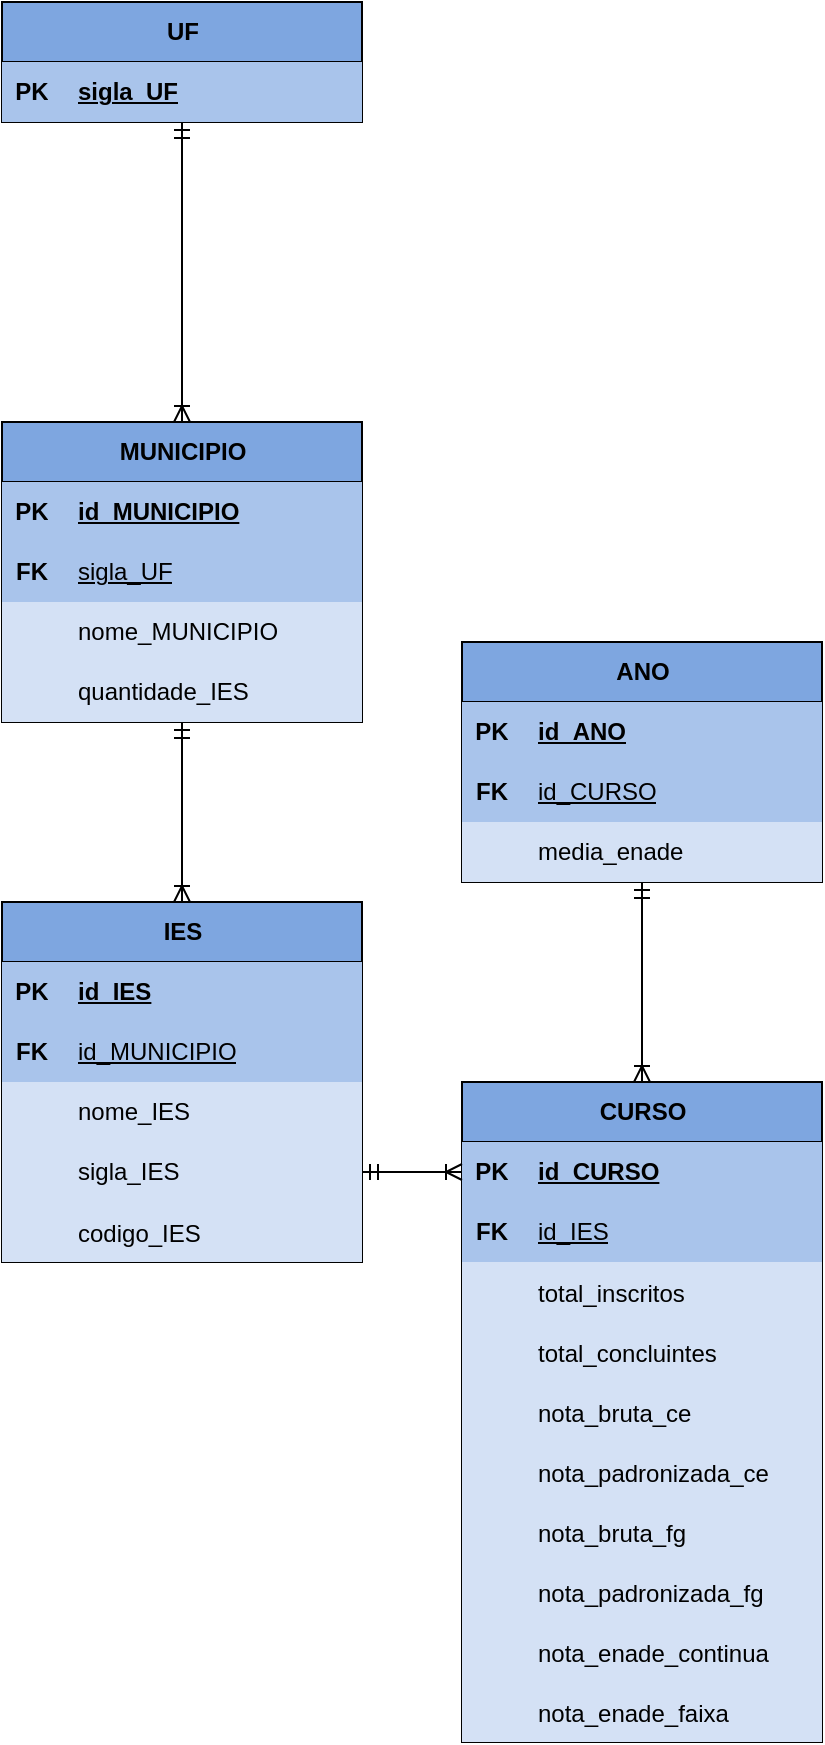 <mxfile version="26.2.10">
  <diagram name="Page-1" id="yk5Jdl7THJBFAHRKWnVU">
    <mxGraphModel dx="1667" dy="1864" grid="1" gridSize="10" guides="1" tooltips="1" connect="1" arrows="1" fold="1" page="1" pageScale="1" pageWidth="850" pageHeight="1100" math="0" shadow="0">
      <root>
        <mxCell id="0" />
        <mxCell id="1" parent="0" />
        <mxCell id="OqA7PKF12Nes_VgWglZE-1" value="IES" style="shape=table;startSize=30;container=1;collapsible=1;childLayout=tableLayout;fixedRows=1;rowLines=0;fontStyle=1;align=center;resizeLast=1;html=1;fillColor=#7EA6E0;" parent="1" vertex="1">
          <mxGeometry x="320" y="400" width="180" height="180" as="geometry" />
        </mxCell>
        <mxCell id="OqA7PKF12Nes_VgWglZE-2" value="" style="shape=tableRow;horizontal=0;startSize=0;swimlaneHead=0;swimlaneBody=0;fillColor=none;collapsible=0;dropTarget=0;points=[[0,0.5],[1,0.5]];portConstraint=eastwest;top=0;left=0;right=0;bottom=1;" parent="OqA7PKF12Nes_VgWglZE-1" vertex="1">
          <mxGeometry y="30" width="180" height="30" as="geometry" />
        </mxCell>
        <mxCell id="OqA7PKF12Nes_VgWglZE-3" value="PK" style="shape=partialRectangle;connectable=0;fillColor=#A9C4EB;top=0;left=0;bottom=0;right=0;fontStyle=1;overflow=hidden;whiteSpace=wrap;html=1;" parent="OqA7PKF12Nes_VgWglZE-2" vertex="1">
          <mxGeometry width="30" height="30" as="geometry">
            <mxRectangle width="30" height="30" as="alternateBounds" />
          </mxGeometry>
        </mxCell>
        <mxCell id="OqA7PKF12Nes_VgWglZE-4" value="id_IES" style="shape=partialRectangle;connectable=0;fillColor=#A9C4EB;top=0;left=0;bottom=0;right=0;align=left;spacingLeft=6;fontStyle=5;overflow=hidden;whiteSpace=wrap;html=1;" parent="OqA7PKF12Nes_VgWglZE-2" vertex="1">
          <mxGeometry x="30" width="150" height="30" as="geometry">
            <mxRectangle width="150" height="30" as="alternateBounds" />
          </mxGeometry>
        </mxCell>
        <mxCell id="iJt-SOKbsyKcpbMUrwAf-49" value="" style="shape=tableRow;horizontal=0;startSize=0;swimlaneHead=0;swimlaneBody=0;fillColor=none;collapsible=0;dropTarget=0;points=[[0,0.5],[1,0.5]];portConstraint=eastwest;top=0;left=0;right=0;bottom=0;" parent="OqA7PKF12Nes_VgWglZE-1" vertex="1">
          <mxGeometry y="60" width="180" height="30" as="geometry" />
        </mxCell>
        <mxCell id="iJt-SOKbsyKcpbMUrwAf-50" value="&lt;b&gt;FK&lt;/b&gt;" style="shape=partialRectangle;connectable=0;fillColor=#A9C4EB;top=0;left=0;bottom=0;right=0;fontStyle=0;overflow=hidden;whiteSpace=wrap;html=1;" parent="iJt-SOKbsyKcpbMUrwAf-49" vertex="1">
          <mxGeometry width="30" height="30" as="geometry">
            <mxRectangle width="30" height="30" as="alternateBounds" />
          </mxGeometry>
        </mxCell>
        <mxCell id="iJt-SOKbsyKcpbMUrwAf-51" value="&lt;u&gt;id_MUNICIPIO&lt;/u&gt;" style="shape=partialRectangle;connectable=0;fillColor=#A9C4EB;top=0;left=0;bottom=0;right=0;align=left;spacingLeft=6;fontStyle=0;overflow=hidden;whiteSpace=wrap;html=1;" parent="iJt-SOKbsyKcpbMUrwAf-49" vertex="1">
          <mxGeometry x="30" width="150" height="30" as="geometry">
            <mxRectangle width="150" height="30" as="alternateBounds" />
          </mxGeometry>
        </mxCell>
        <mxCell id="OqA7PKF12Nes_VgWglZE-5" value="" style="shape=tableRow;horizontal=0;startSize=0;swimlaneHead=0;swimlaneBody=0;fillColor=#D4E1F5;collapsible=0;dropTarget=0;points=[[0,0.5],[1,0.5]];portConstraint=eastwest;top=0;left=0;right=0;bottom=0;" parent="OqA7PKF12Nes_VgWglZE-1" vertex="1">
          <mxGeometry y="90" width="180" height="30" as="geometry" />
        </mxCell>
        <mxCell id="OqA7PKF12Nes_VgWglZE-6" value="" style="shape=partialRectangle;connectable=0;fillColor=#D4E1F5;top=0;left=0;bottom=0;right=0;editable=1;overflow=hidden;whiteSpace=wrap;html=1;" parent="OqA7PKF12Nes_VgWglZE-5" vertex="1">
          <mxGeometry width="30" height="30" as="geometry">
            <mxRectangle width="30" height="30" as="alternateBounds" />
          </mxGeometry>
        </mxCell>
        <mxCell id="OqA7PKF12Nes_VgWglZE-7" value="nome_IES" style="shape=partialRectangle;connectable=0;fillColor=#D4E1F5;top=0;left=0;bottom=0;right=0;align=left;spacingLeft=6;overflow=hidden;whiteSpace=wrap;html=1;" parent="OqA7PKF12Nes_VgWglZE-5" vertex="1">
          <mxGeometry x="30" width="150" height="30" as="geometry">
            <mxRectangle width="150" height="30" as="alternateBounds" />
          </mxGeometry>
        </mxCell>
        <mxCell id="OqA7PKF12Nes_VgWglZE-8" value="" style="shape=tableRow;horizontal=0;startSize=0;swimlaneHead=0;swimlaneBody=0;fillColor=#D4E1F5;collapsible=0;dropTarget=0;points=[[0,0.5],[1,0.5]];portConstraint=eastwest;top=0;left=0;right=0;bottom=0;" parent="OqA7PKF12Nes_VgWglZE-1" vertex="1">
          <mxGeometry y="120" width="180" height="30" as="geometry" />
        </mxCell>
        <mxCell id="OqA7PKF12Nes_VgWglZE-9" value="" style="shape=partialRectangle;connectable=0;fillColor=#D4E1F5;top=0;left=0;bottom=0;right=0;editable=1;overflow=hidden;whiteSpace=wrap;html=1;" parent="OqA7PKF12Nes_VgWglZE-8" vertex="1">
          <mxGeometry width="30" height="30" as="geometry">
            <mxRectangle width="30" height="30" as="alternateBounds" />
          </mxGeometry>
        </mxCell>
        <mxCell id="OqA7PKF12Nes_VgWglZE-10" value="sigla_IES" style="shape=partialRectangle;connectable=0;fillColor=#D4E1F5;top=0;left=0;bottom=0;right=0;align=left;spacingLeft=6;overflow=hidden;whiteSpace=wrap;html=1;" parent="OqA7PKF12Nes_VgWglZE-8" vertex="1">
          <mxGeometry x="30" width="150" height="30" as="geometry">
            <mxRectangle width="150" height="30" as="alternateBounds" />
          </mxGeometry>
        </mxCell>
        <mxCell id="OqA7PKF12Nes_VgWglZE-128" value="" style="shape=tableRow;horizontal=0;startSize=0;swimlaneHead=0;swimlaneBody=0;fillColor=#D4E1F5;collapsible=0;dropTarget=0;points=[[0,0.5],[1,0.5]];portConstraint=eastwest;top=0;left=0;right=0;bottom=0;" parent="OqA7PKF12Nes_VgWglZE-1" vertex="1">
          <mxGeometry y="150" width="180" height="30" as="geometry" />
        </mxCell>
        <mxCell id="OqA7PKF12Nes_VgWglZE-129" value="" style="shape=partialRectangle;connectable=0;fillColor=#D4E1F5;top=0;left=0;bottom=0;right=0;editable=1;overflow=hidden;" parent="OqA7PKF12Nes_VgWglZE-128" vertex="1">
          <mxGeometry width="30" height="30" as="geometry">
            <mxRectangle width="30" height="30" as="alternateBounds" />
          </mxGeometry>
        </mxCell>
        <mxCell id="OqA7PKF12Nes_VgWglZE-130" value="codigo_IES" style="shape=partialRectangle;connectable=0;fillColor=#D4E1F5;top=0;left=0;bottom=0;right=0;align=left;spacingLeft=6;overflow=hidden;" parent="OqA7PKF12Nes_VgWglZE-128" vertex="1">
          <mxGeometry x="30" width="150" height="30" as="geometry">
            <mxRectangle width="150" height="30" as="alternateBounds" />
          </mxGeometry>
        </mxCell>
        <mxCell id="OqA7PKF12Nes_VgWglZE-27" value="UF" style="shape=table;startSize=30;container=1;collapsible=1;childLayout=tableLayout;fixedRows=1;rowLines=0;fontStyle=1;align=center;resizeLast=1;html=1;fillColor=#7EA6E0;" parent="1" vertex="1">
          <mxGeometry x="320" y="-50" width="180" height="60" as="geometry" />
        </mxCell>
        <mxCell id="OqA7PKF12Nes_VgWglZE-28" value="" style="shape=tableRow;horizontal=0;startSize=0;swimlaneHead=0;swimlaneBody=0;fillColor=none;collapsible=0;dropTarget=0;points=[[0,0.5],[1,0.5]];portConstraint=eastwest;top=0;left=0;right=0;bottom=1;" parent="OqA7PKF12Nes_VgWglZE-27" vertex="1">
          <mxGeometry y="30" width="180" height="30" as="geometry" />
        </mxCell>
        <mxCell id="OqA7PKF12Nes_VgWglZE-29" value="PK" style="shape=partialRectangle;connectable=0;fillColor=#A9C4EB;top=0;left=0;bottom=0;right=0;fontStyle=1;overflow=hidden;whiteSpace=wrap;html=1;" parent="OqA7PKF12Nes_VgWglZE-28" vertex="1">
          <mxGeometry width="30" height="30" as="geometry">
            <mxRectangle width="30" height="30" as="alternateBounds" />
          </mxGeometry>
        </mxCell>
        <mxCell id="OqA7PKF12Nes_VgWglZE-30" value="sigla_UF" style="shape=partialRectangle;connectable=0;fillColor=#A9C4EB;top=0;left=0;bottom=0;right=0;align=left;spacingLeft=6;fontStyle=5;overflow=hidden;whiteSpace=wrap;html=1;" parent="OqA7PKF12Nes_VgWglZE-28" vertex="1">
          <mxGeometry x="30" width="150" height="30" as="geometry">
            <mxRectangle width="150" height="30" as="alternateBounds" />
          </mxGeometry>
        </mxCell>
        <mxCell id="OqA7PKF12Nes_VgWglZE-40" value="CURSO" style="shape=table;startSize=30;container=1;collapsible=1;childLayout=tableLayout;fixedRows=1;rowLines=0;fontStyle=1;align=center;resizeLast=1;html=1;fillColor=#7EA6E0;" parent="1" vertex="1">
          <mxGeometry x="550" y="490" width="180" height="330" as="geometry" />
        </mxCell>
        <mxCell id="OqA7PKF12Nes_VgWglZE-41" value="" style="shape=tableRow;horizontal=0;startSize=0;swimlaneHead=0;swimlaneBody=0;fillColor=none;collapsible=0;dropTarget=0;points=[[0,0.5],[1,0.5]];portConstraint=eastwest;top=0;left=0;right=0;bottom=1;" parent="OqA7PKF12Nes_VgWglZE-40" vertex="1">
          <mxGeometry y="30" width="180" height="30" as="geometry" />
        </mxCell>
        <mxCell id="OqA7PKF12Nes_VgWglZE-42" value="PK" style="shape=partialRectangle;connectable=0;fillColor=#A9C4EB;top=0;left=0;bottom=0;right=0;fontStyle=1;overflow=hidden;whiteSpace=wrap;html=1;" parent="OqA7PKF12Nes_VgWglZE-41" vertex="1">
          <mxGeometry width="30" height="30" as="geometry">
            <mxRectangle width="30" height="30" as="alternateBounds" />
          </mxGeometry>
        </mxCell>
        <mxCell id="OqA7PKF12Nes_VgWglZE-43" value="id_CURSO" style="shape=partialRectangle;connectable=0;fillColor=#A9C4EB;top=0;left=0;bottom=0;right=0;align=left;spacingLeft=6;fontStyle=5;overflow=hidden;whiteSpace=wrap;html=1;" parent="OqA7PKF12Nes_VgWglZE-41" vertex="1">
          <mxGeometry x="30" width="150" height="30" as="geometry">
            <mxRectangle width="150" height="30" as="alternateBounds" />
          </mxGeometry>
        </mxCell>
        <mxCell id="iJt-SOKbsyKcpbMUrwAf-46" value="" style="shape=tableRow;horizontal=0;startSize=0;swimlaneHead=0;swimlaneBody=0;fillColor=none;collapsible=0;dropTarget=0;points=[[0,0.5],[1,0.5]];portConstraint=eastwest;top=0;left=0;right=0;bottom=0;" parent="OqA7PKF12Nes_VgWglZE-40" vertex="1">
          <mxGeometry y="60" width="180" height="30" as="geometry" />
        </mxCell>
        <mxCell id="iJt-SOKbsyKcpbMUrwAf-47" value="&lt;b&gt;FK&lt;/b&gt;" style="shape=partialRectangle;connectable=0;fillColor=#A9C4EB;top=0;left=0;bottom=0;right=0;fontStyle=0;overflow=hidden;whiteSpace=wrap;html=1;" parent="iJt-SOKbsyKcpbMUrwAf-46" vertex="1">
          <mxGeometry width="30" height="30" as="geometry">
            <mxRectangle width="30" height="30" as="alternateBounds" />
          </mxGeometry>
        </mxCell>
        <mxCell id="iJt-SOKbsyKcpbMUrwAf-48" value="&lt;u&gt;id_IES&lt;/u&gt;" style="shape=partialRectangle;connectable=0;fillColor=#A9C4EB;top=0;left=0;bottom=0;right=0;align=left;spacingLeft=6;fontStyle=0;overflow=hidden;whiteSpace=wrap;html=1;" parent="iJt-SOKbsyKcpbMUrwAf-46" vertex="1">
          <mxGeometry x="30" width="150" height="30" as="geometry">
            <mxRectangle width="150" height="30" as="alternateBounds" />
          </mxGeometry>
        </mxCell>
        <mxCell id="nEW3LdHrpw657mmEwk_A-1" value="" style="shape=tableRow;horizontal=0;startSize=0;swimlaneHead=0;swimlaneBody=0;fillColor=none;collapsible=0;dropTarget=0;points=[[0,0.5],[1,0.5]];portConstraint=eastwest;top=0;left=0;right=0;bottom=0;" vertex="1" parent="OqA7PKF12Nes_VgWglZE-40">
          <mxGeometry y="90" width="180" height="30" as="geometry" />
        </mxCell>
        <mxCell id="nEW3LdHrpw657mmEwk_A-2" value="" style="shape=partialRectangle;connectable=0;fillColor=#D4E1F5;top=0;left=0;bottom=0;right=0;editable=1;overflow=hidden;" vertex="1" parent="nEW3LdHrpw657mmEwk_A-1">
          <mxGeometry width="30" height="30" as="geometry">
            <mxRectangle width="30" height="30" as="alternateBounds" />
          </mxGeometry>
        </mxCell>
        <mxCell id="nEW3LdHrpw657mmEwk_A-3" value="total_inscritos" style="shape=partialRectangle;connectable=0;fillColor=#D4E1F5;top=0;left=0;bottom=0;right=0;align=left;spacingLeft=6;overflow=hidden;" vertex="1" parent="nEW3LdHrpw657mmEwk_A-1">
          <mxGeometry x="30" width="150" height="30" as="geometry">
            <mxRectangle width="150" height="30" as="alternateBounds" />
          </mxGeometry>
        </mxCell>
        <mxCell id="nEW3LdHrpw657mmEwk_A-4" value="" style="shape=tableRow;horizontal=0;startSize=0;swimlaneHead=0;swimlaneBody=0;fillColor=none;collapsible=0;dropTarget=0;points=[[0,0.5],[1,0.5]];portConstraint=eastwest;top=0;left=0;right=0;bottom=0;" vertex="1" parent="OqA7PKF12Nes_VgWglZE-40">
          <mxGeometry y="120" width="180" height="30" as="geometry" />
        </mxCell>
        <mxCell id="nEW3LdHrpw657mmEwk_A-5" value="" style="shape=partialRectangle;connectable=0;fillColor=#D4E1F5;top=0;left=0;bottom=0;right=0;editable=1;overflow=hidden;" vertex="1" parent="nEW3LdHrpw657mmEwk_A-4">
          <mxGeometry width="30" height="30" as="geometry">
            <mxRectangle width="30" height="30" as="alternateBounds" />
          </mxGeometry>
        </mxCell>
        <mxCell id="nEW3LdHrpw657mmEwk_A-6" value="total_concluintes" style="shape=partialRectangle;connectable=0;fillColor=#D4E1F5;top=0;left=0;bottom=0;right=0;align=left;spacingLeft=6;overflow=hidden;" vertex="1" parent="nEW3LdHrpw657mmEwk_A-4">
          <mxGeometry x="30" width="150" height="30" as="geometry">
            <mxRectangle width="150" height="30" as="alternateBounds" />
          </mxGeometry>
        </mxCell>
        <mxCell id="nEW3LdHrpw657mmEwk_A-7" value="" style="shape=tableRow;horizontal=0;startSize=0;swimlaneHead=0;swimlaneBody=0;fillColor=none;collapsible=0;dropTarget=0;points=[[0,0.5],[1,0.5]];portConstraint=eastwest;top=0;left=0;right=0;bottom=0;" vertex="1" parent="OqA7PKF12Nes_VgWglZE-40">
          <mxGeometry y="150" width="180" height="30" as="geometry" />
        </mxCell>
        <mxCell id="nEW3LdHrpw657mmEwk_A-8" value="" style="shape=partialRectangle;connectable=0;fillColor=#D4E1F5;top=0;left=0;bottom=0;right=0;editable=1;overflow=hidden;" vertex="1" parent="nEW3LdHrpw657mmEwk_A-7">
          <mxGeometry width="30" height="30" as="geometry">
            <mxRectangle width="30" height="30" as="alternateBounds" />
          </mxGeometry>
        </mxCell>
        <mxCell id="nEW3LdHrpw657mmEwk_A-9" value="nota_bruta_ce" style="shape=partialRectangle;connectable=0;fillColor=#D4E1F5;top=0;left=0;bottom=0;right=0;align=left;spacingLeft=6;overflow=hidden;" vertex="1" parent="nEW3LdHrpw657mmEwk_A-7">
          <mxGeometry x="30" width="150" height="30" as="geometry">
            <mxRectangle width="150" height="30" as="alternateBounds" />
          </mxGeometry>
        </mxCell>
        <mxCell id="nEW3LdHrpw657mmEwk_A-10" value="" style="shape=tableRow;horizontal=0;startSize=0;swimlaneHead=0;swimlaneBody=0;fillColor=none;collapsible=0;dropTarget=0;points=[[0,0.5],[1,0.5]];portConstraint=eastwest;top=0;left=0;right=0;bottom=0;" vertex="1" parent="OqA7PKF12Nes_VgWglZE-40">
          <mxGeometry y="180" width="180" height="30" as="geometry" />
        </mxCell>
        <mxCell id="nEW3LdHrpw657mmEwk_A-11" value="" style="shape=partialRectangle;connectable=0;fillColor=#D4E1F5;top=0;left=0;bottom=0;right=0;editable=1;overflow=hidden;" vertex="1" parent="nEW3LdHrpw657mmEwk_A-10">
          <mxGeometry width="30" height="30" as="geometry">
            <mxRectangle width="30" height="30" as="alternateBounds" />
          </mxGeometry>
        </mxCell>
        <mxCell id="nEW3LdHrpw657mmEwk_A-12" value="nota_padronizada_ce" style="shape=partialRectangle;connectable=0;fillColor=#D4E1F5;top=0;left=0;bottom=0;right=0;align=left;spacingLeft=6;overflow=hidden;" vertex="1" parent="nEW3LdHrpw657mmEwk_A-10">
          <mxGeometry x="30" width="150" height="30" as="geometry">
            <mxRectangle width="150" height="30" as="alternateBounds" />
          </mxGeometry>
        </mxCell>
        <mxCell id="nEW3LdHrpw657mmEwk_A-13" value="" style="shape=tableRow;horizontal=0;startSize=0;swimlaneHead=0;swimlaneBody=0;fillColor=none;collapsible=0;dropTarget=0;points=[[0,0.5],[1,0.5]];portConstraint=eastwest;top=0;left=0;right=0;bottom=0;" vertex="1" parent="OqA7PKF12Nes_VgWglZE-40">
          <mxGeometry y="210" width="180" height="30" as="geometry" />
        </mxCell>
        <mxCell id="nEW3LdHrpw657mmEwk_A-14" value="" style="shape=partialRectangle;connectable=0;fillColor=#D4E1F5;top=0;left=0;bottom=0;right=0;editable=1;overflow=hidden;" vertex="1" parent="nEW3LdHrpw657mmEwk_A-13">
          <mxGeometry width="30" height="30" as="geometry">
            <mxRectangle width="30" height="30" as="alternateBounds" />
          </mxGeometry>
        </mxCell>
        <mxCell id="nEW3LdHrpw657mmEwk_A-15" value="nota_bruta_fg" style="shape=partialRectangle;connectable=0;fillColor=#D4E1F5;top=0;left=0;bottom=0;right=0;align=left;spacingLeft=6;overflow=hidden;" vertex="1" parent="nEW3LdHrpw657mmEwk_A-13">
          <mxGeometry x="30" width="150" height="30" as="geometry">
            <mxRectangle width="150" height="30" as="alternateBounds" />
          </mxGeometry>
        </mxCell>
        <mxCell id="nEW3LdHrpw657mmEwk_A-16" value="" style="shape=tableRow;horizontal=0;startSize=0;swimlaneHead=0;swimlaneBody=0;fillColor=none;collapsible=0;dropTarget=0;points=[[0,0.5],[1,0.5]];portConstraint=eastwest;top=0;left=0;right=0;bottom=0;" vertex="1" parent="OqA7PKF12Nes_VgWglZE-40">
          <mxGeometry y="240" width="180" height="30" as="geometry" />
        </mxCell>
        <mxCell id="nEW3LdHrpw657mmEwk_A-17" value="" style="shape=partialRectangle;connectable=0;fillColor=#D4E1F5;top=0;left=0;bottom=0;right=0;editable=1;overflow=hidden;" vertex="1" parent="nEW3LdHrpw657mmEwk_A-16">
          <mxGeometry width="30" height="30" as="geometry">
            <mxRectangle width="30" height="30" as="alternateBounds" />
          </mxGeometry>
        </mxCell>
        <mxCell id="nEW3LdHrpw657mmEwk_A-18" value="nota_padronizada_fg" style="shape=partialRectangle;connectable=0;fillColor=#D4E1F5;top=0;left=0;bottom=0;right=0;align=left;spacingLeft=6;overflow=hidden;" vertex="1" parent="nEW3LdHrpw657mmEwk_A-16">
          <mxGeometry x="30" width="150" height="30" as="geometry">
            <mxRectangle width="150" height="30" as="alternateBounds" />
          </mxGeometry>
        </mxCell>
        <mxCell id="nEW3LdHrpw657mmEwk_A-19" value="" style="shape=tableRow;horizontal=0;startSize=0;swimlaneHead=0;swimlaneBody=0;fillColor=none;collapsible=0;dropTarget=0;points=[[0,0.5],[1,0.5]];portConstraint=eastwest;top=0;left=0;right=0;bottom=0;" vertex="1" parent="OqA7PKF12Nes_VgWglZE-40">
          <mxGeometry y="270" width="180" height="30" as="geometry" />
        </mxCell>
        <mxCell id="nEW3LdHrpw657mmEwk_A-20" value="" style="shape=partialRectangle;connectable=0;fillColor=#D4E1F5;top=0;left=0;bottom=0;right=0;editable=1;overflow=hidden;" vertex="1" parent="nEW3LdHrpw657mmEwk_A-19">
          <mxGeometry width="30" height="30" as="geometry">
            <mxRectangle width="30" height="30" as="alternateBounds" />
          </mxGeometry>
        </mxCell>
        <mxCell id="nEW3LdHrpw657mmEwk_A-21" value="nota_enade_continua" style="shape=partialRectangle;connectable=0;fillColor=#D4E1F5;top=0;left=0;bottom=0;right=0;align=left;spacingLeft=6;overflow=hidden;" vertex="1" parent="nEW3LdHrpw657mmEwk_A-19">
          <mxGeometry x="30" width="150" height="30" as="geometry">
            <mxRectangle width="150" height="30" as="alternateBounds" />
          </mxGeometry>
        </mxCell>
        <mxCell id="nEW3LdHrpw657mmEwk_A-22" value="" style="shape=tableRow;horizontal=0;startSize=0;swimlaneHead=0;swimlaneBody=0;fillColor=none;collapsible=0;dropTarget=0;points=[[0,0.5],[1,0.5]];portConstraint=eastwest;top=0;left=0;right=0;bottom=0;" vertex="1" parent="OqA7PKF12Nes_VgWglZE-40">
          <mxGeometry y="300" width="180" height="30" as="geometry" />
        </mxCell>
        <mxCell id="nEW3LdHrpw657mmEwk_A-23" value="" style="shape=partialRectangle;connectable=0;fillColor=#D4E1F5;top=0;left=0;bottom=0;right=0;editable=1;overflow=hidden;" vertex="1" parent="nEW3LdHrpw657mmEwk_A-22">
          <mxGeometry width="30" height="30" as="geometry">
            <mxRectangle width="30" height="30" as="alternateBounds" />
          </mxGeometry>
        </mxCell>
        <mxCell id="nEW3LdHrpw657mmEwk_A-24" value="nota_enade_faixa" style="shape=partialRectangle;connectable=0;fillColor=#D4E1F5;top=0;left=0;bottom=0;right=0;align=left;spacingLeft=6;overflow=hidden;" vertex="1" parent="nEW3LdHrpw657mmEwk_A-22">
          <mxGeometry x="30" width="150" height="30" as="geometry">
            <mxRectangle width="150" height="30" as="alternateBounds" />
          </mxGeometry>
        </mxCell>
        <mxCell id="iJt-SOKbsyKcpbMUrwAf-4" value="ANO" style="shape=table;startSize=30;container=1;collapsible=1;childLayout=tableLayout;fixedRows=1;rowLines=0;fontStyle=1;align=center;resizeLast=1;html=1;fillColor=#7EA6E0;" parent="1" vertex="1">
          <mxGeometry x="550" y="270" width="180" height="120" as="geometry" />
        </mxCell>
        <mxCell id="iJt-SOKbsyKcpbMUrwAf-5" value="" style="shape=tableRow;horizontal=0;startSize=0;swimlaneHead=0;swimlaneBody=0;fillColor=none;collapsible=0;dropTarget=0;points=[[0,0.5],[1,0.5]];portConstraint=eastwest;top=0;left=0;right=0;bottom=1;" parent="iJt-SOKbsyKcpbMUrwAf-4" vertex="1">
          <mxGeometry y="30" width="180" height="30" as="geometry" />
        </mxCell>
        <mxCell id="iJt-SOKbsyKcpbMUrwAf-6" value="PK" style="shape=partialRectangle;connectable=0;fillColor=#A9C4EB;top=0;left=0;bottom=0;right=0;fontStyle=1;overflow=hidden;whiteSpace=wrap;html=1;" parent="iJt-SOKbsyKcpbMUrwAf-5" vertex="1">
          <mxGeometry width="30" height="30" as="geometry">
            <mxRectangle width="30" height="30" as="alternateBounds" />
          </mxGeometry>
        </mxCell>
        <mxCell id="iJt-SOKbsyKcpbMUrwAf-7" value="id_ANO" style="shape=partialRectangle;connectable=0;fillColor=#A9C4EB;top=0;left=0;bottom=0;right=0;align=left;spacingLeft=6;fontStyle=5;overflow=hidden;whiteSpace=wrap;html=1;" parent="iJt-SOKbsyKcpbMUrwAf-5" vertex="1">
          <mxGeometry x="30" width="150" height="30" as="geometry">
            <mxRectangle width="150" height="30" as="alternateBounds" />
          </mxGeometry>
        </mxCell>
        <mxCell id="iJt-SOKbsyKcpbMUrwAf-43" value="" style="shape=tableRow;horizontal=0;startSize=0;swimlaneHead=0;swimlaneBody=0;fillColor=#A9C4EB;collapsible=0;dropTarget=0;points=[[0,0.5],[1,0.5]];portConstraint=eastwest;top=0;left=0;right=0;bottom=0;" parent="iJt-SOKbsyKcpbMUrwAf-4" vertex="1">
          <mxGeometry y="60" width="180" height="30" as="geometry" />
        </mxCell>
        <mxCell id="iJt-SOKbsyKcpbMUrwAf-44" value="&lt;b&gt;FK&lt;/b&gt;" style="shape=partialRectangle;connectable=0;fillColor=none;top=0;left=0;bottom=0;right=0;fontStyle=0;overflow=hidden;whiteSpace=wrap;html=1;" parent="iJt-SOKbsyKcpbMUrwAf-43" vertex="1">
          <mxGeometry width="30" height="30" as="geometry">
            <mxRectangle width="30" height="30" as="alternateBounds" />
          </mxGeometry>
        </mxCell>
        <mxCell id="iJt-SOKbsyKcpbMUrwAf-45" value="&lt;u&gt;id_CURSO&lt;/u&gt;" style="shape=partialRectangle;connectable=0;fillColor=none;top=0;left=0;bottom=0;right=0;align=left;spacingLeft=6;fontStyle=0;overflow=hidden;whiteSpace=wrap;html=1;" parent="iJt-SOKbsyKcpbMUrwAf-43" vertex="1">
          <mxGeometry x="30" width="150" height="30" as="geometry">
            <mxRectangle width="150" height="30" as="alternateBounds" />
          </mxGeometry>
        </mxCell>
        <mxCell id="iJt-SOKbsyKcpbMUrwAf-8" value="" style="shape=tableRow;horizontal=0;startSize=0;swimlaneHead=0;swimlaneBody=0;fillColor=none;collapsible=0;dropTarget=0;points=[[0,0.5],[1,0.5]];portConstraint=eastwest;top=0;left=0;right=0;bottom=0;" parent="iJt-SOKbsyKcpbMUrwAf-4" vertex="1">
          <mxGeometry y="90" width="180" height="30" as="geometry" />
        </mxCell>
        <mxCell id="iJt-SOKbsyKcpbMUrwAf-9" value="" style="shape=partialRectangle;connectable=0;fillColor=#D4E1F5;top=0;left=0;bottom=0;right=0;editable=1;overflow=hidden;whiteSpace=wrap;html=1;" parent="iJt-SOKbsyKcpbMUrwAf-8" vertex="1">
          <mxGeometry width="30" height="30" as="geometry">
            <mxRectangle width="30" height="30" as="alternateBounds" />
          </mxGeometry>
        </mxCell>
        <mxCell id="iJt-SOKbsyKcpbMUrwAf-10" value="media_enade" style="shape=partialRectangle;connectable=0;fillColor=#D4E1F5;top=0;left=0;bottom=0;right=0;align=left;spacingLeft=6;overflow=hidden;whiteSpace=wrap;html=1;" parent="iJt-SOKbsyKcpbMUrwAf-8" vertex="1">
          <mxGeometry x="30" width="150" height="30" as="geometry">
            <mxRectangle width="150" height="30" as="alternateBounds" />
          </mxGeometry>
        </mxCell>
        <mxCell id="iJt-SOKbsyKcpbMUrwAf-20" value="MUNICIPIO" style="shape=table;startSize=30;container=1;collapsible=1;childLayout=tableLayout;fixedRows=1;rowLines=0;fontStyle=1;align=center;resizeLast=1;html=1;fillColor=#7EA6E0;strokeColor=#000000;" parent="1" vertex="1">
          <mxGeometry x="320" y="160" width="180" height="150" as="geometry" />
        </mxCell>
        <mxCell id="iJt-SOKbsyKcpbMUrwAf-21" value="" style="shape=tableRow;horizontal=0;startSize=0;swimlaneHead=0;swimlaneBody=0;fillColor=none;collapsible=0;dropTarget=0;points=[[0,0.5],[1,0.5]];portConstraint=eastwest;top=0;left=0;right=0;bottom=1;" parent="iJt-SOKbsyKcpbMUrwAf-20" vertex="1">
          <mxGeometry y="30" width="180" height="30" as="geometry" />
        </mxCell>
        <mxCell id="iJt-SOKbsyKcpbMUrwAf-22" value="PK" style="shape=partialRectangle;connectable=0;fillColor=#A9C4EB;top=0;left=0;bottom=0;right=0;fontStyle=1;overflow=hidden;whiteSpace=wrap;html=1;" parent="iJt-SOKbsyKcpbMUrwAf-21" vertex="1">
          <mxGeometry width="30" height="30" as="geometry">
            <mxRectangle width="30" height="30" as="alternateBounds" />
          </mxGeometry>
        </mxCell>
        <mxCell id="iJt-SOKbsyKcpbMUrwAf-23" value="id_MUNICIPIO" style="shape=partialRectangle;connectable=0;fillColor=#A9C4EB;top=0;left=0;bottom=0;right=0;align=left;spacingLeft=6;fontStyle=5;overflow=hidden;whiteSpace=wrap;html=1;" parent="iJt-SOKbsyKcpbMUrwAf-21" vertex="1">
          <mxGeometry x="30" width="150" height="30" as="geometry">
            <mxRectangle width="150" height="30" as="alternateBounds" />
          </mxGeometry>
        </mxCell>
        <mxCell id="iJt-SOKbsyKcpbMUrwAf-24" value="" style="shape=tableRow;horizontal=0;startSize=0;swimlaneHead=0;swimlaneBody=0;fillColor=#D4E1F5;collapsible=0;dropTarget=0;points=[[0,0.5],[1,0.5]];portConstraint=eastwest;top=0;left=0;right=0;bottom=0;" parent="iJt-SOKbsyKcpbMUrwAf-20" vertex="1">
          <mxGeometry y="60" width="180" height="30" as="geometry" />
        </mxCell>
        <mxCell id="iJt-SOKbsyKcpbMUrwAf-25" value="&lt;b&gt;FK&lt;/b&gt;" style="shape=partialRectangle;connectable=0;fillColor=#A9C4EB;top=0;left=0;bottom=0;right=0;editable=1;overflow=hidden;whiteSpace=wrap;html=1;" parent="iJt-SOKbsyKcpbMUrwAf-24" vertex="1">
          <mxGeometry width="30" height="30" as="geometry">
            <mxRectangle width="30" height="30" as="alternateBounds" />
          </mxGeometry>
        </mxCell>
        <mxCell id="iJt-SOKbsyKcpbMUrwAf-26" value="&lt;u&gt;sigla_UF&lt;/u&gt;" style="shape=partialRectangle;connectable=0;fillColor=#A9C4EB;top=0;left=0;bottom=0;right=0;align=left;spacingLeft=6;overflow=hidden;whiteSpace=wrap;html=1;" parent="iJt-SOKbsyKcpbMUrwAf-24" vertex="1">
          <mxGeometry x="30" width="150" height="30" as="geometry">
            <mxRectangle width="150" height="30" as="alternateBounds" />
          </mxGeometry>
        </mxCell>
        <mxCell id="iJt-SOKbsyKcpbMUrwAf-27" value="" style="shape=tableRow;horizontal=0;startSize=0;swimlaneHead=0;swimlaneBody=0;fillColor=#D4E1F5;collapsible=0;dropTarget=0;points=[[0,0.5],[1,0.5]];portConstraint=eastwest;top=0;left=0;right=0;bottom=0;" parent="iJt-SOKbsyKcpbMUrwAf-20" vertex="1">
          <mxGeometry y="90" width="180" height="30" as="geometry" />
        </mxCell>
        <mxCell id="iJt-SOKbsyKcpbMUrwAf-28" value="" style="shape=partialRectangle;connectable=0;fillColor=#D4E1F5;top=0;left=0;bottom=0;right=0;editable=1;overflow=hidden;whiteSpace=wrap;html=1;" parent="iJt-SOKbsyKcpbMUrwAf-27" vertex="1">
          <mxGeometry width="30" height="30" as="geometry">
            <mxRectangle width="30" height="30" as="alternateBounds" />
          </mxGeometry>
        </mxCell>
        <mxCell id="iJt-SOKbsyKcpbMUrwAf-29" value="nome_MUNICIPIO" style="shape=partialRectangle;connectable=0;fillColor=#D4E1F5;top=0;left=0;bottom=0;right=0;align=left;spacingLeft=6;overflow=hidden;whiteSpace=wrap;html=1;" parent="iJt-SOKbsyKcpbMUrwAf-27" vertex="1">
          <mxGeometry x="30" width="150" height="30" as="geometry">
            <mxRectangle width="150" height="30" as="alternateBounds" />
          </mxGeometry>
        </mxCell>
        <mxCell id="iJt-SOKbsyKcpbMUrwAf-30" value="" style="shape=tableRow;horizontal=0;startSize=0;swimlaneHead=0;swimlaneBody=0;fillColor=#D4E1F5;collapsible=0;dropTarget=0;points=[[0,0.5],[1,0.5]];portConstraint=eastwest;top=0;left=0;right=0;bottom=0;" parent="iJt-SOKbsyKcpbMUrwAf-20" vertex="1">
          <mxGeometry y="120" width="180" height="30" as="geometry" />
        </mxCell>
        <mxCell id="iJt-SOKbsyKcpbMUrwAf-31" value="" style="shape=partialRectangle;connectable=0;fillColor=#D4E1F5;top=0;left=0;bottom=0;right=0;editable=1;overflow=hidden;whiteSpace=wrap;html=1;" parent="iJt-SOKbsyKcpbMUrwAf-30" vertex="1">
          <mxGeometry width="30" height="30" as="geometry">
            <mxRectangle width="30" height="30" as="alternateBounds" />
          </mxGeometry>
        </mxCell>
        <mxCell id="iJt-SOKbsyKcpbMUrwAf-32" value="quantidade_IES" style="shape=partialRectangle;connectable=0;fillColor=#D4E1F5;top=0;left=0;bottom=0;right=0;align=left;spacingLeft=6;overflow=hidden;whiteSpace=wrap;html=1;" parent="iJt-SOKbsyKcpbMUrwAf-30" vertex="1">
          <mxGeometry x="30" width="150" height="30" as="geometry">
            <mxRectangle width="150" height="30" as="alternateBounds" />
          </mxGeometry>
        </mxCell>
        <mxCell id="iJt-SOKbsyKcpbMUrwAf-39" value="" style="fontSize=12;html=1;endArrow=ERoneToMany;startArrow=ERmandOne;rounded=0;exitX=0.5;exitY=1;exitDx=0;exitDy=0;entryX=0.5;entryY=0;entryDx=0;entryDy=0;" parent="1" source="OqA7PKF12Nes_VgWglZE-27" target="iJt-SOKbsyKcpbMUrwAf-20" edge="1">
          <mxGeometry width="100" height="100" relative="1" as="geometry">
            <mxPoint x="400" y="260" as="sourcePoint" />
            <mxPoint x="470" y="190" as="targetPoint" />
          </mxGeometry>
        </mxCell>
        <mxCell id="iJt-SOKbsyKcpbMUrwAf-40" value="" style="fontSize=12;html=1;endArrow=ERoneToMany;startArrow=ERmandOne;rounded=0;entryX=0.5;entryY=0;entryDx=0;entryDy=0;exitX=0.5;exitY=1;exitDx=0;exitDy=0;" parent="1" source="iJt-SOKbsyKcpbMUrwAf-20" target="OqA7PKF12Nes_VgWglZE-1" edge="1">
          <mxGeometry width="100" height="100" relative="1" as="geometry">
            <mxPoint x="440" y="470" as="sourcePoint" />
            <mxPoint x="420" y="250" as="targetPoint" />
          </mxGeometry>
        </mxCell>
        <mxCell id="iJt-SOKbsyKcpbMUrwAf-41" value="" style="fontSize=12;html=1;endArrow=ERoneToMany;startArrow=ERmandOne;rounded=0;entryX=0;entryY=0.5;entryDx=0;entryDy=0;exitX=1;exitY=0.5;exitDx=0;exitDy=0;" parent="1" source="OqA7PKF12Nes_VgWglZE-8" target="OqA7PKF12Nes_VgWglZE-41" edge="1">
          <mxGeometry width="100" height="100" relative="1" as="geometry">
            <mxPoint x="420" y="460" as="sourcePoint" />
            <mxPoint x="420" y="530" as="targetPoint" />
          </mxGeometry>
        </mxCell>
        <mxCell id="iJt-SOKbsyKcpbMUrwAf-42" value="" style="fontSize=12;html=1;endArrow=ERoneToMany;startArrow=ERmandOne;rounded=0;entryX=0.5;entryY=0;entryDx=0;entryDy=0;exitX=0.5;exitY=1;exitDx=0;exitDy=0;" parent="1" source="iJt-SOKbsyKcpbMUrwAf-4" target="OqA7PKF12Nes_VgWglZE-40" edge="1">
          <mxGeometry width="100" height="100" relative="1" as="geometry">
            <mxPoint x="510" y="635" as="sourcePoint" />
            <mxPoint x="570" y="635" as="targetPoint" />
          </mxGeometry>
        </mxCell>
      </root>
    </mxGraphModel>
  </diagram>
</mxfile>
